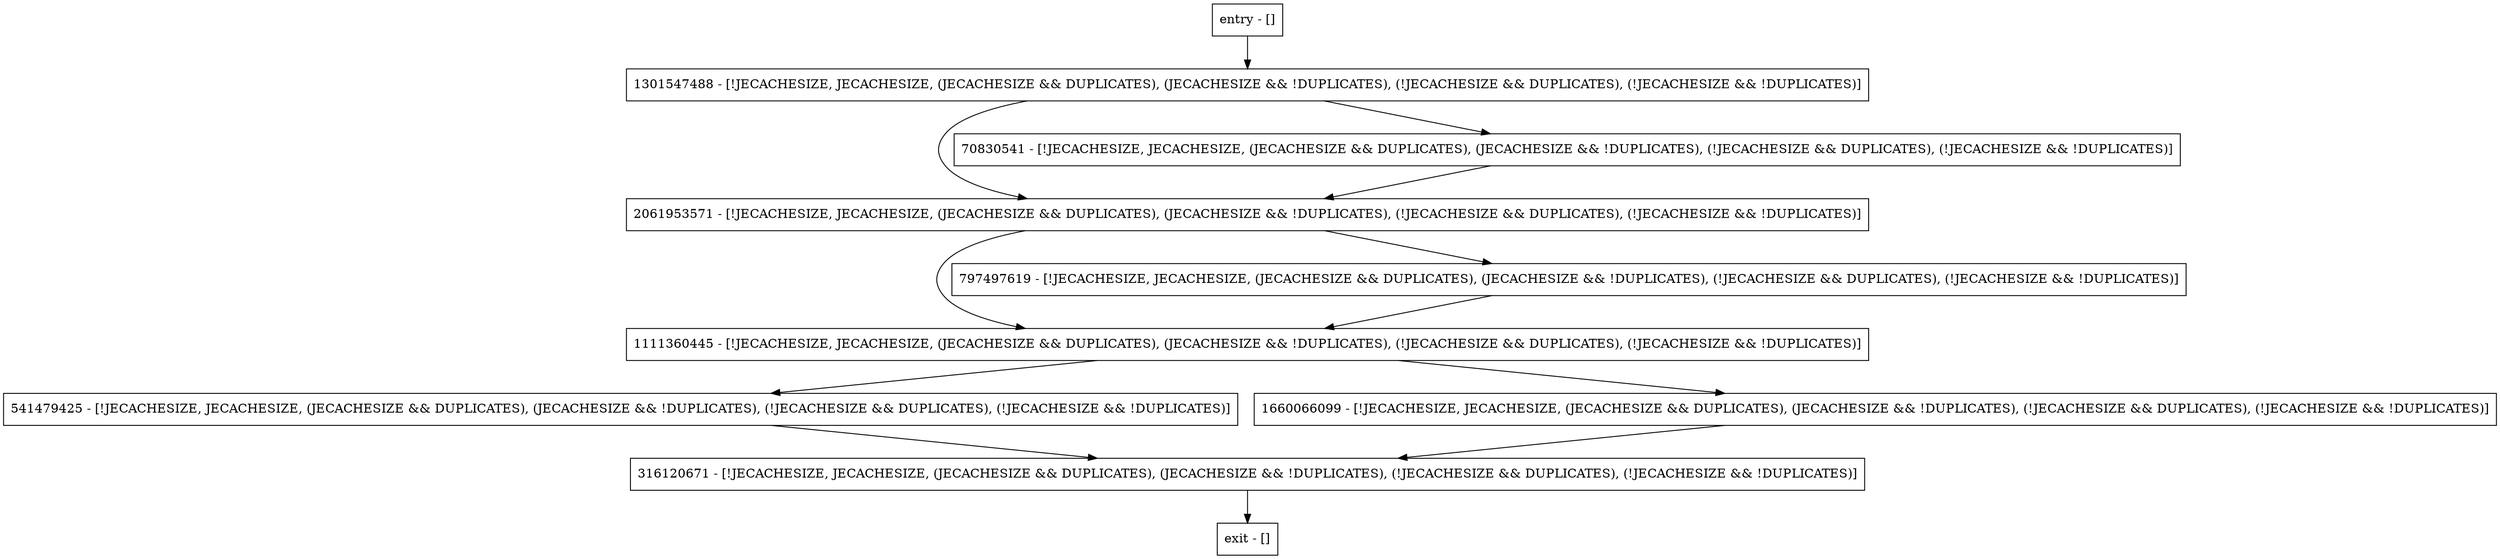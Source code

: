 digraph resetKeyComparator {
node [shape=record];
entry [label="entry - []"];
exit [label="exit - []"];
1111360445 [label="1111360445 - [!JECACHESIZE, JECACHESIZE, (JECACHESIZE && DUPLICATES), (JECACHESIZE && !DUPLICATES), (!JECACHESIZE && DUPLICATES), (!JECACHESIZE && !DUPLICATES)]"];
541479425 [label="541479425 - [!JECACHESIZE, JECACHESIZE, (JECACHESIZE && DUPLICATES), (JECACHESIZE && !DUPLICATES), (!JECACHESIZE && DUPLICATES), (!JECACHESIZE && !DUPLICATES)]"];
2061953571 [label="2061953571 - [!JECACHESIZE, JECACHESIZE, (JECACHESIZE && DUPLICATES), (JECACHESIZE && !DUPLICATES), (!JECACHESIZE && DUPLICATES), (!JECACHESIZE && !DUPLICATES)]"];
70830541 [label="70830541 - [!JECACHESIZE, JECACHESIZE, (JECACHESIZE && DUPLICATES), (JECACHESIZE && !DUPLICATES), (!JECACHESIZE && DUPLICATES), (!JECACHESIZE && !DUPLICATES)]"];
797497619 [label="797497619 - [!JECACHESIZE, JECACHESIZE, (JECACHESIZE && DUPLICATES), (JECACHESIZE && !DUPLICATES), (!JECACHESIZE && DUPLICATES), (!JECACHESIZE && !DUPLICATES)]"];
316120671 [label="316120671 - [!JECACHESIZE, JECACHESIZE, (JECACHESIZE && DUPLICATES), (JECACHESIZE && !DUPLICATES), (!JECACHESIZE && DUPLICATES), (!JECACHESIZE && !DUPLICATES)]"];
1660066099 [label="1660066099 - [!JECACHESIZE, JECACHESIZE, (JECACHESIZE && DUPLICATES), (JECACHESIZE && !DUPLICATES), (!JECACHESIZE && DUPLICATES), (!JECACHESIZE && !DUPLICATES)]"];
1301547488 [label="1301547488 - [!JECACHESIZE, JECACHESIZE, (JECACHESIZE && DUPLICATES), (JECACHESIZE && !DUPLICATES), (!JECACHESIZE && DUPLICATES), (!JECACHESIZE && !DUPLICATES)]"];
entry;
exit;
entry -> 1301547488;
1111360445 -> 541479425;
1111360445 -> 1660066099;
541479425 -> 316120671;
2061953571 -> 1111360445;
2061953571 -> 797497619;
70830541 -> 2061953571;
797497619 -> 1111360445;
316120671 -> exit;
1660066099 -> 316120671;
1301547488 -> 2061953571;
1301547488 -> 70830541;
}

